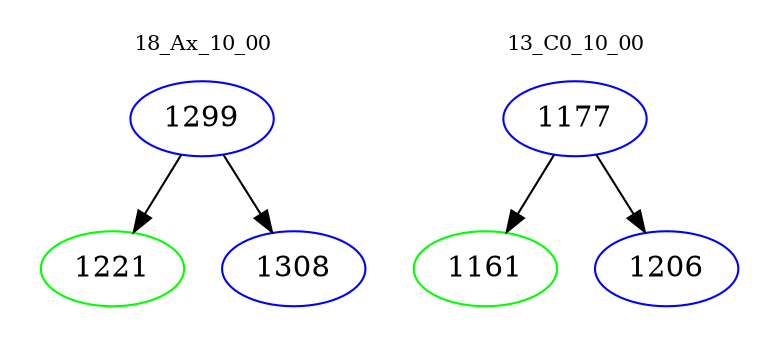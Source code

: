 digraph{
subgraph cluster_0 {
color = white
label = "18_Ax_10_00";
fontsize=10;
T0_1299 [label="1299", color="blue"]
T0_1299 -> T0_1221 [color="black"]
T0_1221 [label="1221", color="green"]
T0_1299 -> T0_1308 [color="black"]
T0_1308 [label="1308", color="blue"]
}
subgraph cluster_1 {
color = white
label = "13_C0_10_00";
fontsize=10;
T1_1177 [label="1177", color="blue"]
T1_1177 -> T1_1161 [color="black"]
T1_1161 [label="1161", color="green"]
T1_1177 -> T1_1206 [color="black"]
T1_1206 [label="1206", color="blue"]
}
}
